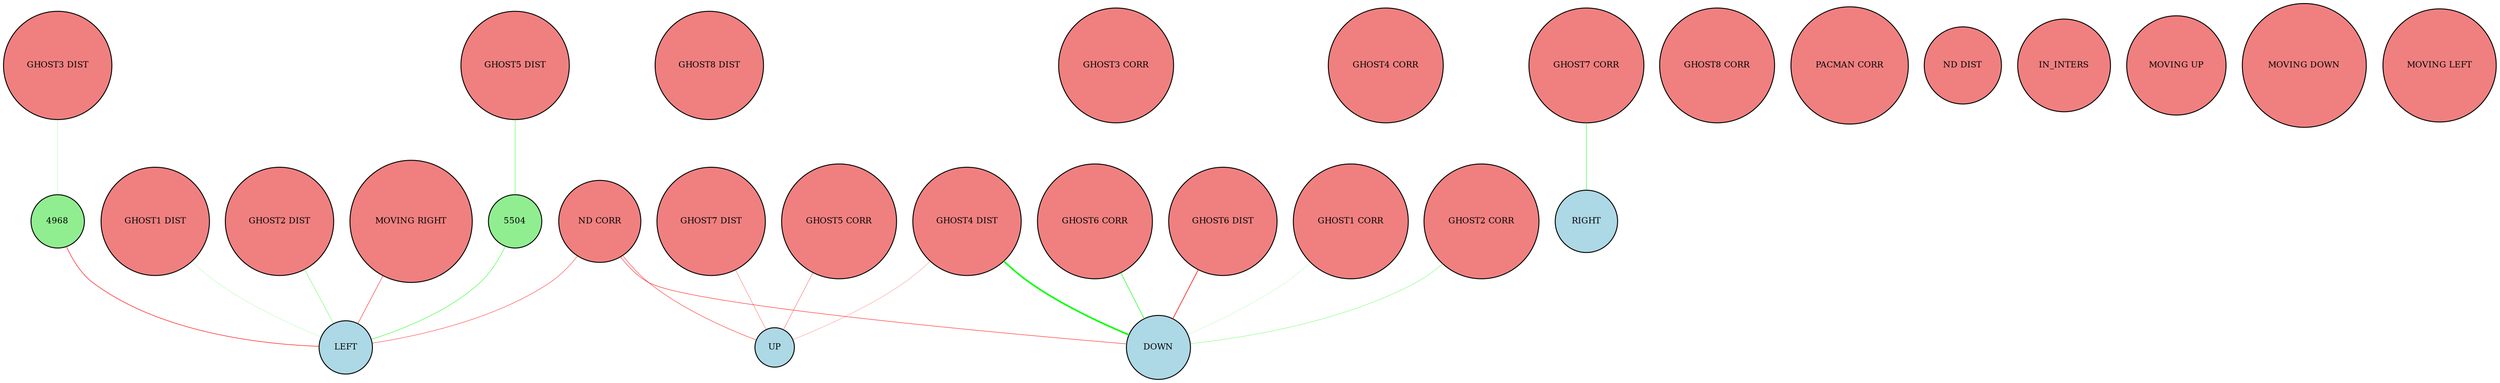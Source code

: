 digraph {
	node [bgcolor=black fontsize=9 height=0.2 shape=circle width=0.2]
	"GHOST1 DIST" [fillcolor=lightcoral shape=circle style=filled]
	"GHOST2 DIST" [fillcolor=lightcoral shape=circle style=filled]
	"GHOST3 DIST" [fillcolor=lightcoral shape=circle style=filled]
	"GHOST4 DIST" [fillcolor=lightcoral shape=circle style=filled]
	"GHOST5 DIST" [fillcolor=lightcoral shape=circle style=filled]
	"GHOST6 DIST" [fillcolor=lightcoral shape=circle style=filled]
	"GHOST7 DIST" [fillcolor=lightcoral shape=circle style=filled]
	"GHOST8 DIST" [fillcolor=lightcoral shape=circle style=filled]
	"GHOST1 CORR" [fillcolor=lightcoral shape=circle style=filled]
	"GHOST2 CORR" [fillcolor=lightcoral shape=circle style=filled]
	"GHOST3 CORR" [fillcolor=lightcoral shape=circle style=filled]
	"GHOST4 CORR" [fillcolor=lightcoral shape=circle style=filled]
	"GHOST5 CORR" [fillcolor=lightcoral shape=circle style=filled]
	"GHOST6 CORR" [fillcolor=lightcoral shape=circle style=filled]
	"GHOST7 CORR" [fillcolor=lightcoral shape=circle style=filled]
	"GHOST8 CORR" [fillcolor=lightcoral shape=circle style=filled]
	"PACMAN CORR" [fillcolor=lightcoral shape=circle style=filled]
	"ND DIST" [fillcolor=lightcoral shape=circle style=filled]
	"ND CORR" [fillcolor=lightcoral shape=circle style=filled]
	IN_INTERS [fillcolor=lightcoral shape=circle style=filled]
	"MOVING UP" [fillcolor=lightcoral shape=circle style=filled]
	"MOVING DOWN" [fillcolor=lightcoral shape=circle style=filled]
	"MOVING RIGHT" [fillcolor=lightcoral shape=circle style=filled]
	"MOVING LEFT" [fillcolor=lightcoral shape=circle style=filled]
	UP [fillcolor=lightblue style=filled]
	DOWN [fillcolor=lightblue style=filled]
	RIGHT [fillcolor=lightblue style=filled]
	LEFT [fillcolor=lightblue style=filled]
	5504 [fillcolor=lightgreen style=filled]
	4968 [fillcolor=lightgreen style=filled]
	"GHOST2 DIST" -> LEFT [arrowhead=none color=green penwidth=0.2907194434644337 style=solid]
	"GHOST4 DIST" -> UP [arrowhead=none color=red penwidth=0.17640369847489967 style=solid]
	"GHOST2 CORR" -> DOWN [arrowhead=none color=green penwidth=0.24641372548669271 style=solid]
	"GHOST6 CORR" -> DOWN [arrowhead=none color=green penwidth=0.544005961967236 style=solid]
	"ND CORR" -> UP [arrowhead=none color=red penwidth=0.38479108479163693 style=solid]
	"MOVING RIGHT" -> LEFT [arrowhead=none color=red penwidth=0.42481978605539084 style=solid]
	"GHOST4 DIST" -> DOWN [arrowhead=none color=green penwidth=1.6995204414515008 style=solid]
	"GHOST6 DIST" -> DOWN [arrowhead=none color=red penwidth=0.6719837847655225 style=solid]
	"ND CORR" -> DOWN [arrowhead=none color=red penwidth=0.43421827286247894 style=solid]
	"GHOST1 DIST" -> LEFT [arrowhead=none color=green penwidth=0.13078264710147505 style=solid]
	"GHOST5 CORR" -> UP [arrowhead=none color=red penwidth=0.2788261784691113 style=solid]
	"GHOST7 DIST" -> UP [arrowhead=none color=red penwidth=0.24806144547977724 style=solid]
	4968 -> LEFT [arrowhead=none color=red penwidth=0.5264782605487477 style=solid]
	"GHOST7 CORR" -> RIGHT [arrowhead=none color=green penwidth=0.4427462824918703 style=solid]
	"GHOST5 DIST" -> 5504 [arrowhead=none color=green penwidth=0.36070976479261363 style=solid]
	5504 -> LEFT [arrowhead=none color=green penwidth=0.4044693965084233 style=solid]
	"ND CORR" -> LEFT [arrowhead=none color=red penwidth=0.3568897505685369 style=solid]
	"GHOST1 CORR" -> DOWN [arrowhead=none color=green penwidth=0.11440012101030664 style=solid]
	"GHOST3 DIST" -> 4968 [arrowhead=none color=green penwidth=0.15564997348339 style=solid]
}
